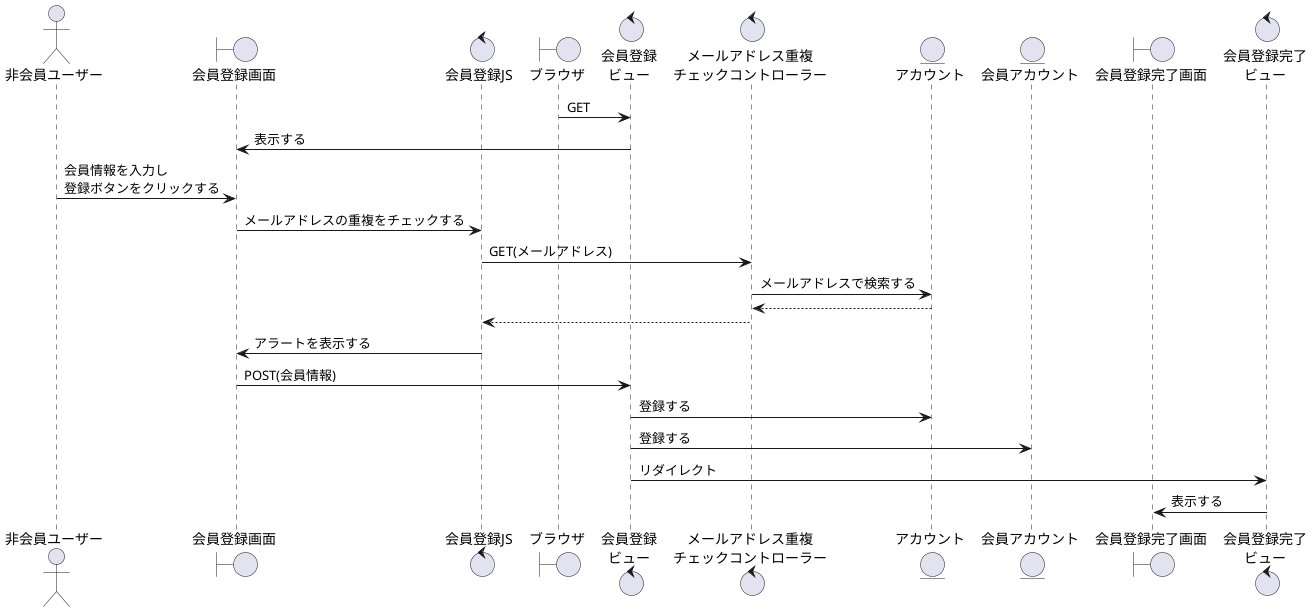 ' @startuml signup
' actor "非会員ユーザー" as act
' boundary "会員登録画面" as ktb
' control "会員登録JS" as ktj
' boundary "ブラウザ" as brz
' control "会員登録\nビュー" as ktc
' control "メールアドレス重複\nチェックコントローラー" as mcc
' entity "アカウント" as account
' entity "会員アカウント" as kaccount
' boundary "会員登録完了画面" as kkb
' control "会員登録完了\nビュー" as kkc

' brz -> ktc: GET
' ktb <- ktc: 表示する
' act -> ktb:会員情報を入力し\n登録ボタンをクリックする
' ktb -> ktj: メールアドレスの重複をチェックする
' ktj -> mcc: GET(メールアドレス)
' mcc -> account: メールアドレスで検索する
' mcc <-- account
' ktj <-- mcc
' ktb <- ktj: アラートを表示する
' ktb -> ktc: POST(会員情報)
' ktc -> account: 登録する
' ktc -> kaccount: 登録する
' ktc -> kkc: リダイレクト
' kkb <- kkc: 表示する
' @enduml
